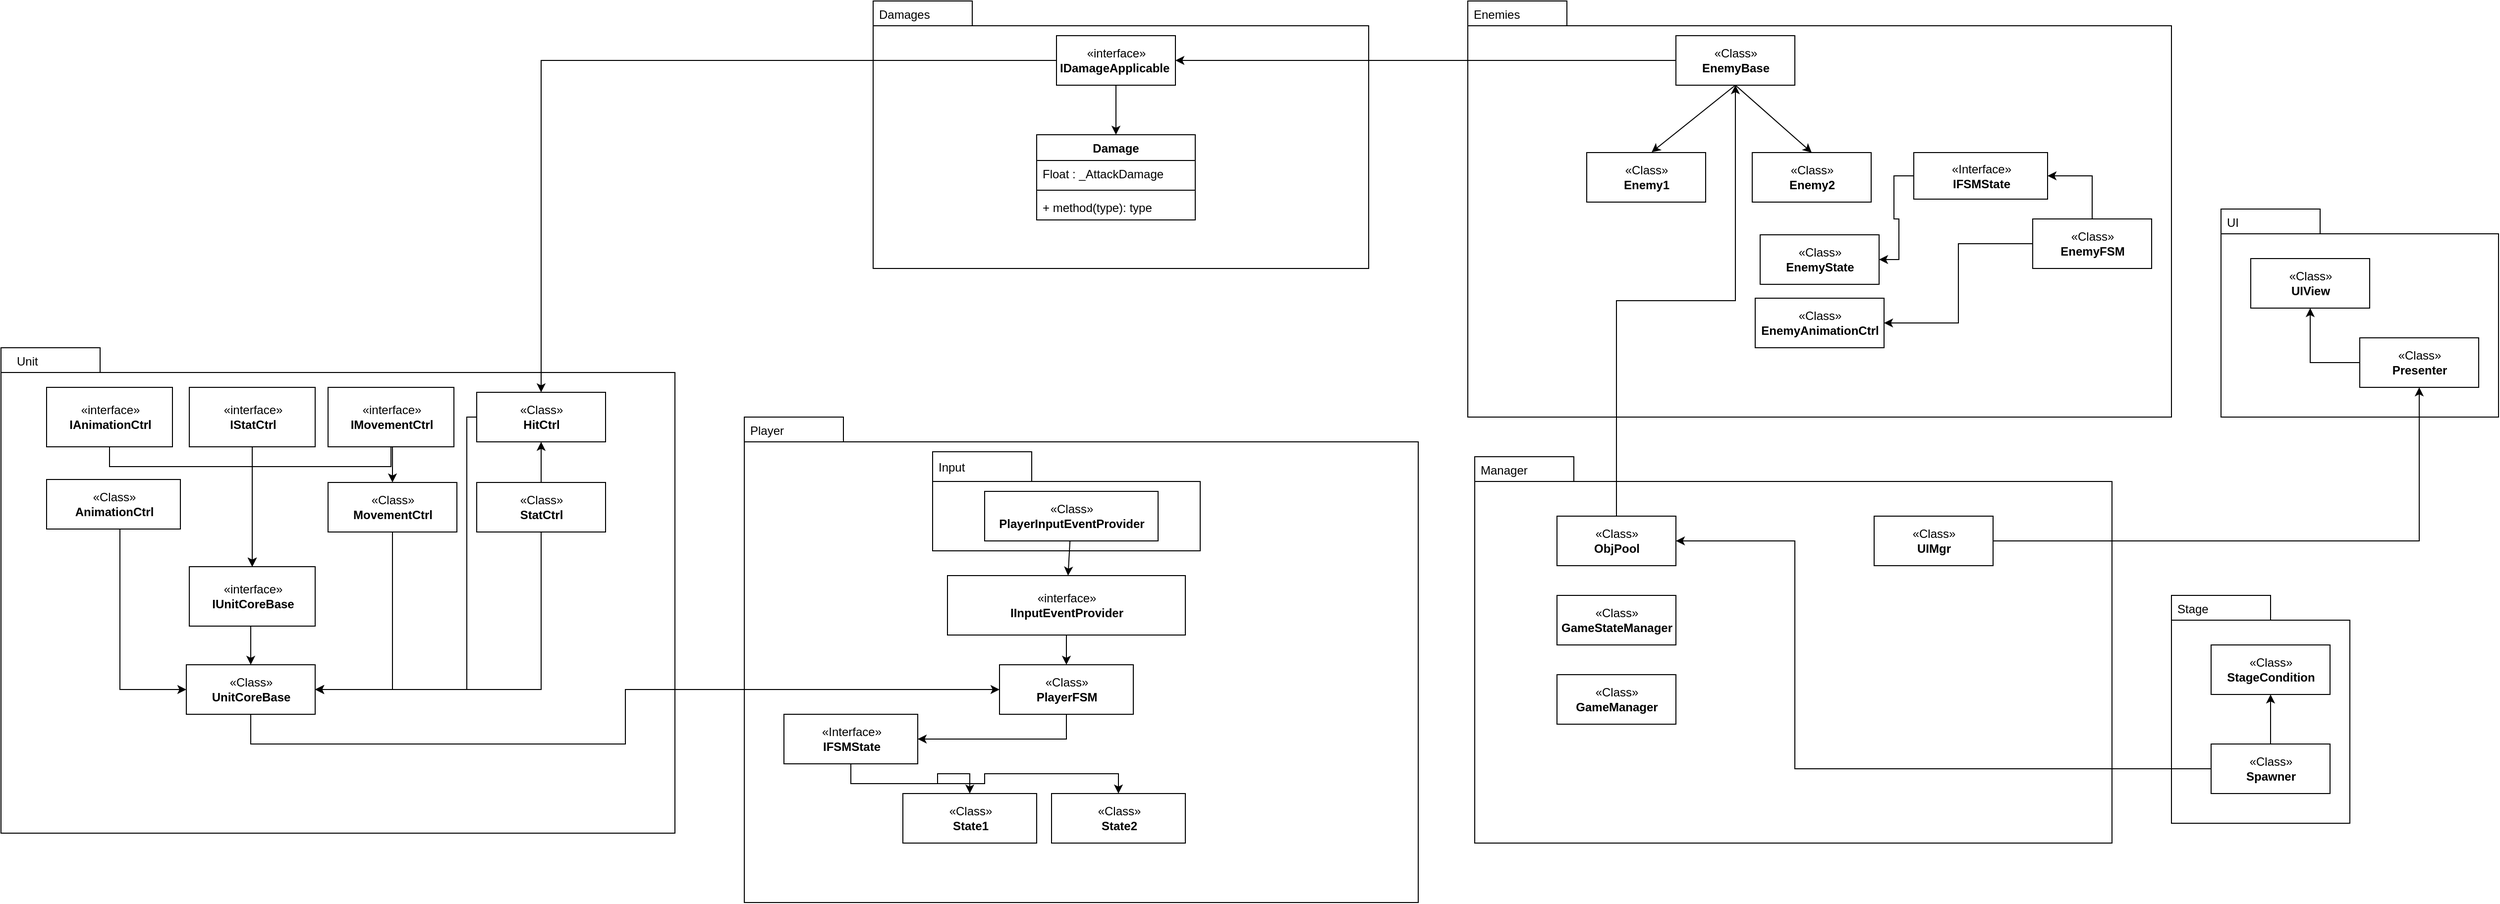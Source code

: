 <mxfile version="16.6.2" type="device"><diagram id="PzKPRC-BQqoGgbQxQPfw" name="Page-1"><mxGraphModel dx="3227" dy="1104" grid="1" gridSize="10" guides="1" tooltips="1" connect="1" arrows="1" fold="1" page="1" pageScale="1" pageWidth="827" pageHeight="1169" math="0" shadow="0"><root><mxCell id="0"/><mxCell id="1" parent="0"/><mxCell id="7SU8y9F3-EAF2IA4VJa1-6" value="" style="shape=folder;fontStyle=1;spacingTop=10;tabWidth=100;tabHeight=25;tabPosition=left;html=1;" parent="1" vertex="1"><mxGeometry x="-1360" y="110" width="500" height="270" as="geometry"/></mxCell><mxCell id="7SU8y9F3-EAF2IA4VJa1-4" value="«interface»&lt;br&gt;&lt;b&gt;IDamageApplicable&amp;nbsp;&lt;/b&gt;" style="html=1;" parent="1" vertex="1"><mxGeometry x="-1175" y="145" width="120" height="50" as="geometry"/></mxCell><mxCell id="7SU8y9F3-EAF2IA4VJa1-7" value="Damages" style="text;strokeColor=none;fillColor=none;align=left;verticalAlign=top;spacingLeft=4;spacingRight=4;overflow=hidden;rotatable=0;points=[[0,0.5],[1,0.5]];portConstraint=eastwest;" parent="1" vertex="1"><mxGeometry x="-1360" y="110" width="100" height="26" as="geometry"/></mxCell><mxCell id="7SU8y9F3-EAF2IA4VJa1-8" value="Damage" style="swimlane;fontStyle=1;align=center;verticalAlign=top;childLayout=stackLayout;horizontal=1;startSize=26;horizontalStack=0;resizeParent=1;resizeParentMax=0;resizeLast=0;collapsible=1;marginBottom=0;" parent="1" vertex="1"><mxGeometry x="-1195" y="245" width="160" height="86" as="geometry"/></mxCell><mxCell id="7SU8y9F3-EAF2IA4VJa1-9" value="Float : _AttackDamage" style="text;strokeColor=none;fillColor=none;align=left;verticalAlign=top;spacingLeft=4;spacingRight=4;overflow=hidden;rotatable=0;points=[[0,0.5],[1,0.5]];portConstraint=eastwest;" parent="7SU8y9F3-EAF2IA4VJa1-8" vertex="1"><mxGeometry y="26" width="160" height="26" as="geometry"/></mxCell><mxCell id="7SU8y9F3-EAF2IA4VJa1-10" value="" style="line;strokeWidth=1;fillColor=none;align=left;verticalAlign=middle;spacingTop=-1;spacingLeft=3;spacingRight=3;rotatable=0;labelPosition=right;points=[];portConstraint=eastwest;" parent="7SU8y9F3-EAF2IA4VJa1-8" vertex="1"><mxGeometry y="52" width="160" height="8" as="geometry"/></mxCell><mxCell id="7SU8y9F3-EAF2IA4VJa1-11" value="+ method(type): type" style="text;strokeColor=none;fillColor=none;align=left;verticalAlign=top;spacingLeft=4;spacingRight=4;overflow=hidden;rotatable=0;points=[[0,0.5],[1,0.5]];portConstraint=eastwest;" parent="7SU8y9F3-EAF2IA4VJa1-8" vertex="1"><mxGeometry y="60" width="160" height="26" as="geometry"/></mxCell><mxCell id="7SU8y9F3-EAF2IA4VJa1-12" value="" style="shape=folder;fontStyle=1;spacingTop=10;tabWidth=100;tabHeight=25;tabPosition=left;html=1;" parent="1" vertex="1"><mxGeometry x="-760" y="110" width="710" height="420" as="geometry"/></mxCell><mxCell id="7SU8y9F3-EAF2IA4VJa1-13" value="Enemies" style="text;strokeColor=none;fillColor=none;align=left;verticalAlign=top;spacingLeft=4;spacingRight=4;overflow=hidden;rotatable=0;points=[[0,0.5],[1,0.5]];portConstraint=eastwest;" parent="1" vertex="1"><mxGeometry x="-760" y="110" width="100" height="26" as="geometry"/></mxCell><mxCell id="7SU8y9F3-EAF2IA4VJa1-18" value="«Class»&lt;br&gt;&lt;b&gt;EnemyBase&lt;/b&gt;" style="html=1;" parent="1" vertex="1"><mxGeometry x="-550" y="145" width="120" height="50" as="geometry"/></mxCell><mxCell id="7SU8y9F3-EAF2IA4VJa1-19" value="«Class»&lt;br&gt;&lt;b&gt;Enemy1&lt;/b&gt;" style="html=1;" parent="1" vertex="1"><mxGeometry x="-640" y="263" width="120" height="50" as="geometry"/></mxCell><mxCell id="7SU8y9F3-EAF2IA4VJa1-20" value="«Class»&lt;br&gt;&lt;b&gt;Enemy2&lt;/b&gt;" style="html=1;" parent="1" vertex="1"><mxGeometry x="-473" y="263" width="120" height="50" as="geometry"/></mxCell><mxCell id="7SU8y9F3-EAF2IA4VJa1-21" value="" style="endArrow=classic;html=1;rounded=0;exitX=0.5;exitY=1;exitDx=0;exitDy=0;entryX=0.546;entryY=-0.007;entryDx=0;entryDy=0;entryPerimeter=0;" parent="1" source="7SU8y9F3-EAF2IA4VJa1-18" target="7SU8y9F3-EAF2IA4VJa1-19" edge="1"><mxGeometry width="50" height="50" relative="1" as="geometry"><mxPoint x="-660" y="440" as="sourcePoint"/><mxPoint x="-610" y="390" as="targetPoint"/></mxGeometry></mxCell><mxCell id="7SU8y9F3-EAF2IA4VJa1-22" value="" style="endArrow=classic;html=1;rounded=0;exitX=0.5;exitY=1;exitDx=0;exitDy=0;entryX=0.5;entryY=0;entryDx=0;entryDy=0;" parent="1" source="7SU8y9F3-EAF2IA4VJa1-18" target="7SU8y9F3-EAF2IA4VJa1-20" edge="1"><mxGeometry width="50" height="50" relative="1" as="geometry"><mxPoint x="-660" y="440" as="sourcePoint"/><mxPoint x="-610" y="390" as="targetPoint"/></mxGeometry></mxCell><mxCell id="7SU8y9F3-EAF2IA4VJa1-23" value="" style="endArrow=classic;html=1;rounded=0;exitX=0;exitY=0.5;exitDx=0;exitDy=0;entryX=1;entryY=0.5;entryDx=0;entryDy=0;" parent="1" source="7SU8y9F3-EAF2IA4VJa1-18" target="7SU8y9F3-EAF2IA4VJa1-4" edge="1"><mxGeometry width="50" height="50" relative="1" as="geometry"><mxPoint x="-660" y="440" as="sourcePoint"/><mxPoint x="-610" y="390" as="targetPoint"/></mxGeometry></mxCell><mxCell id="7SU8y9F3-EAF2IA4VJa1-24" value="" style="endArrow=classic;html=1;rounded=0;exitX=0.5;exitY=1;exitDx=0;exitDy=0;entryX=0.5;entryY=0;entryDx=0;entryDy=0;" parent="1" source="7SU8y9F3-EAF2IA4VJa1-4" target="7SU8y9F3-EAF2IA4VJa1-8" edge="1"><mxGeometry width="50" height="50" relative="1" as="geometry"><mxPoint x="-660" y="440" as="sourcePoint"/><mxPoint x="-610" y="390" as="targetPoint"/></mxGeometry></mxCell><mxCell id="7SU8y9F3-EAF2IA4VJa1-26" value="" style="shape=folder;fontStyle=1;spacingTop=10;tabWidth=100;tabHeight=25;tabPosition=left;html=1;" parent="1" vertex="1"><mxGeometry x="-1490" y="530" width="680" height="490" as="geometry"/></mxCell><mxCell id="7SU8y9F3-EAF2IA4VJa1-27" value="Player" style="text;strokeColor=none;fillColor=none;align=left;verticalAlign=top;spacingLeft=4;spacingRight=4;overflow=hidden;rotatable=0;points=[[0,0.5],[1,0.5]];portConstraint=eastwest;" parent="1" vertex="1"><mxGeometry x="-1490" y="530" width="100" height="26" as="geometry"/></mxCell><mxCell id="7SU8y9F3-EAF2IA4VJa1-28" value="" style="shape=folder;fontStyle=1;spacingTop=10;tabWidth=100;tabHeight=30;tabPosition=left;html=1;" parent="1" vertex="1"><mxGeometry x="-1300" y="565" width="270" height="100" as="geometry"/></mxCell><mxCell id="7SU8y9F3-EAF2IA4VJa1-30" value="Input" style="text;strokeColor=none;fillColor=none;align=left;verticalAlign=top;spacingLeft=4;spacingRight=4;overflow=hidden;rotatable=0;points=[[0,0.5],[1,0.5]];portConstraint=eastwest;" parent="1" vertex="1"><mxGeometry x="-1300" y="567" width="100" height="26" as="geometry"/></mxCell><mxCell id="7SU8y9F3-EAF2IA4VJa1-31" value="«Class»&lt;br&gt;&lt;b&gt;PlayerInputEventProvider&lt;/b&gt;" style="html=1;" parent="1" vertex="1"><mxGeometry x="-1247.5" y="605" width="175" height="50" as="geometry"/></mxCell><mxCell id="7SU8y9F3-EAF2IA4VJa1-33" value="«interface»&lt;br&gt;&lt;b&gt;IInputEventProvider&lt;/b&gt;" style="html=1;" parent="1" vertex="1"><mxGeometry x="-1285" y="690" width="240" height="60" as="geometry"/></mxCell><mxCell id="7SU8y9F3-EAF2IA4VJa1-36" value="" style="endArrow=classic;html=1;rounded=0;" parent="1" source="7SU8y9F3-EAF2IA4VJa1-31" target="7SU8y9F3-EAF2IA4VJa1-33" edge="1"><mxGeometry width="50" height="50" relative="1" as="geometry"><mxPoint x="-1050" y="235" as="sourcePoint"/><mxPoint x="-1144.48" y="302.65" as="targetPoint"/></mxGeometry></mxCell><mxCell id="7SU8y9F3-EAF2IA4VJa1-82" style="edgeStyle=orthogonalEdgeStyle;rounded=0;orthogonalLoop=1;jettySize=auto;html=1;exitX=0.5;exitY=1;exitDx=0;exitDy=0;entryX=1;entryY=0.5;entryDx=0;entryDy=0;" parent="1" source="7SU8y9F3-EAF2IA4VJa1-38" target="7SU8y9F3-EAF2IA4VJa1-79" edge="1"><mxGeometry relative="1" as="geometry"/></mxCell><mxCell id="7SU8y9F3-EAF2IA4VJa1-38" value="«Class»&lt;br&gt;&lt;b&gt;PlayerFSM&lt;/b&gt;" style="html=1;" parent="1" vertex="1"><mxGeometry x="-1232.5" y="780" width="135" height="50" as="geometry"/></mxCell><mxCell id="7SU8y9F3-EAF2IA4VJa1-39" value="" style="endArrow=classic;html=1;rounded=0;exitX=0.5;exitY=1;exitDx=0;exitDy=0;entryX=0.5;entryY=0;entryDx=0;entryDy=0;" parent="1" source="7SU8y9F3-EAF2IA4VJa1-33" target="7SU8y9F3-EAF2IA4VJa1-38" edge="1"><mxGeometry width="50" height="50" relative="1" as="geometry"><mxPoint x="-1151.389" y="665" as="sourcePoint"/><mxPoint x="-1153.333" y="700" as="targetPoint"/></mxGeometry></mxCell><mxCell id="7SU8y9F3-EAF2IA4VJa1-40" value="«Class»&lt;br&gt;&lt;b&gt;State1&lt;/b&gt;" style="html=1;" parent="1" vertex="1"><mxGeometry x="-1330" y="910" width="135" height="50" as="geometry"/></mxCell><mxCell id="7SU8y9F3-EAF2IA4VJa1-41" value="«Class»&lt;br&gt;&lt;b&gt;State2&lt;/b&gt;" style="html=1;" parent="1" vertex="1"><mxGeometry x="-1180" y="910" width="135" height="50" as="geometry"/></mxCell><mxCell id="7SU8y9F3-EAF2IA4VJa1-54" style="edgeStyle=orthogonalEdgeStyle;rounded=0;orthogonalLoop=1;jettySize=auto;html=1;exitX=0;exitY=0.5;exitDx=0;exitDy=0;entryX=1;entryY=0.5;entryDx=0;entryDy=0;" parent="1" source="7SU8y9F3-EAF2IA4VJa1-46" target="7SU8y9F3-EAF2IA4VJa1-51" edge="1"><mxGeometry relative="1" as="geometry"/></mxCell><mxCell id="7SU8y9F3-EAF2IA4VJa1-90" style="edgeStyle=orthogonalEdgeStyle;rounded=0;orthogonalLoop=1;jettySize=auto;html=1;exitX=0.5;exitY=0;exitDx=0;exitDy=0;entryX=1;entryY=0.5;entryDx=0;entryDy=0;" parent="1" source="7SU8y9F3-EAF2IA4VJa1-46" target="7SU8y9F3-EAF2IA4VJa1-88" edge="1"><mxGeometry relative="1" as="geometry"/></mxCell><mxCell id="7SU8y9F3-EAF2IA4VJa1-46" value="«Class»&lt;br&gt;&lt;b&gt;EnemyFSM&lt;/b&gt;" style="html=1;" parent="1" vertex="1"><mxGeometry x="-190" y="330" width="120" height="50" as="geometry"/></mxCell><mxCell id="7SU8y9F3-EAF2IA4VJa1-51" value="«Class»&lt;br&gt;&lt;b&gt;EnemyAnimationCtrl&lt;/b&gt;" style="html=1;" parent="1" vertex="1"><mxGeometry x="-470" y="410" width="130" height="50" as="geometry"/></mxCell><mxCell id="7SU8y9F3-EAF2IA4VJa1-55" value="" style="shape=folder;fontStyle=1;spacingTop=10;tabWidth=100;tabHeight=25;tabPosition=left;html=1;" parent="1" vertex="1"><mxGeometry x="-753" y="570" width="643" height="390" as="geometry"/></mxCell><mxCell id="7SU8y9F3-EAF2IA4VJa1-56" value="Manager" style="text;strokeColor=none;fillColor=none;align=left;verticalAlign=top;spacingLeft=4;spacingRight=4;overflow=hidden;rotatable=0;points=[[0,0.5],[1,0.5]];portConstraint=eastwest;" parent="1" vertex="1"><mxGeometry x="-753" y="570" width="100" height="26" as="geometry"/></mxCell><mxCell id="7SU8y9F3-EAF2IA4VJa1-57" value="" style="shape=folder;fontStyle=1;spacingTop=10;tabWidth=100;tabHeight=25;tabPosition=left;html=1;" parent="1" vertex="1"><mxGeometry x="-50" y="710" width="180" height="230" as="geometry"/></mxCell><mxCell id="7SU8y9F3-EAF2IA4VJa1-58" value="Stage" style="text;strokeColor=none;fillColor=none;align=left;verticalAlign=top;spacingLeft=4;spacingRight=4;overflow=hidden;rotatable=0;points=[[0,0.5],[1,0.5]];portConstraint=eastwest;" parent="1" vertex="1"><mxGeometry x="-50" y="710" width="100" height="26" as="geometry"/></mxCell><mxCell id="7SU8y9F3-EAF2IA4VJa1-60" style="edgeStyle=orthogonalEdgeStyle;rounded=0;orthogonalLoop=1;jettySize=auto;html=1;exitX=0.5;exitY=0;exitDx=0;exitDy=0;entryX=0.5;entryY=1;entryDx=0;entryDy=0;" parent="1" source="7SU8y9F3-EAF2IA4VJa1-59" target="7SU8y9F3-EAF2IA4VJa1-18" edge="1"><mxGeometry relative="1" as="geometry"/></mxCell><mxCell id="7SU8y9F3-EAF2IA4VJa1-59" value="«Class»&lt;br&gt;&lt;b&gt;ObjPool&lt;/b&gt;" style="html=1;" parent="1" vertex="1"><mxGeometry x="-670" y="630" width="120" height="50" as="geometry"/></mxCell><mxCell id="7SU8y9F3-EAF2IA4VJa1-63" style="edgeStyle=orthogonalEdgeStyle;rounded=0;orthogonalLoop=1;jettySize=auto;html=1;exitX=0;exitY=0.5;exitDx=0;exitDy=0;entryX=1;entryY=0.5;entryDx=0;entryDy=0;" parent="1" source="7SU8y9F3-EAF2IA4VJa1-61" target="7SU8y9F3-EAF2IA4VJa1-59" edge="1"><mxGeometry relative="1" as="geometry"><Array as="points"><mxPoint x="-430" y="885"/><mxPoint x="-430" y="655"/></Array></mxGeometry></mxCell><mxCell id="7SU8y9F3-EAF2IA4VJa1-85" style="edgeStyle=orthogonalEdgeStyle;rounded=0;orthogonalLoop=1;jettySize=auto;html=1;exitX=0.5;exitY=0;exitDx=0;exitDy=0;entryX=0.5;entryY=1;entryDx=0;entryDy=0;" parent="1" source="7SU8y9F3-EAF2IA4VJa1-61" target="7SU8y9F3-EAF2IA4VJa1-62" edge="1"><mxGeometry relative="1" as="geometry"/></mxCell><mxCell id="7SU8y9F3-EAF2IA4VJa1-61" value="«Class»&lt;br&gt;&lt;b&gt;Spawner&lt;/b&gt;" style="html=1;" parent="1" vertex="1"><mxGeometry x="-10" y="860" width="120" height="50" as="geometry"/></mxCell><mxCell id="7SU8y9F3-EAF2IA4VJa1-62" value="«Class»&lt;br&gt;&lt;b&gt;StageCondition&lt;/b&gt;" style="html=1;" parent="1" vertex="1"><mxGeometry x="-10" y="760" width="120" height="50" as="geometry"/></mxCell><mxCell id="7SU8y9F3-EAF2IA4VJa1-65" value="«Class»&lt;br&gt;&lt;b&gt;UIMgr&lt;br&gt;&lt;/b&gt;" style="html=1;" parent="1" vertex="1"><mxGeometry x="-350" y="630" width="120" height="50" as="geometry"/></mxCell><mxCell id="7SU8y9F3-EAF2IA4VJa1-78" style="edgeStyle=orthogonalEdgeStyle;rounded=0;orthogonalLoop=1;jettySize=auto;html=1;exitX=0.75;exitY=1;exitDx=0;exitDy=0;exitPerimeter=0;entryX=0.575;entryY=1;entryDx=0;entryDy=0;entryPerimeter=0;" parent="1" source="7SU8y9F3-EAF2IA4VJa1-68" target="7SU8y9F3-EAF2IA4VJa1-71" edge="1"><mxGeometry relative="1" as="geometry"/></mxCell><mxCell id="7SU8y9F3-EAF2IA4VJa1-68" value="" style="shape=folder;fontStyle=1;spacingTop=10;tabWidth=100;tabHeight=25;tabPosition=left;html=1;" parent="1" vertex="1"><mxGeometry y="320" width="280" height="210" as="geometry"/></mxCell><mxCell id="7SU8y9F3-EAF2IA4VJa1-69" value="UI" style="text;strokeColor=none;fillColor=none;align=left;verticalAlign=top;spacingLeft=4;spacingRight=4;overflow=hidden;rotatable=0;points=[[0,0.5],[1,0.5]];portConstraint=eastwest;" parent="1" vertex="1"><mxGeometry y="320" width="100" height="26" as="geometry"/></mxCell><mxCell id="7SU8y9F3-EAF2IA4VJa1-70" value="«Class»&lt;br&gt;&lt;b&gt;UIView&lt;/b&gt;" style="html=1;" parent="1" vertex="1"><mxGeometry x="30" y="370" width="120" height="50" as="geometry"/></mxCell><mxCell id="7SU8y9F3-EAF2IA4VJa1-72" style="edgeStyle=orthogonalEdgeStyle;rounded=0;orthogonalLoop=1;jettySize=auto;html=1;exitX=0;exitY=0.5;exitDx=0;exitDy=0;entryX=0.5;entryY=1;entryDx=0;entryDy=0;" parent="1" source="7SU8y9F3-EAF2IA4VJa1-71" target="7SU8y9F3-EAF2IA4VJa1-70" edge="1"><mxGeometry relative="1" as="geometry"/></mxCell><mxCell id="7SU8y9F3-EAF2IA4VJa1-71" value="«Class»&lt;br&gt;&lt;b&gt;Presenter&lt;/b&gt;" style="html=1;" parent="1" vertex="1"><mxGeometry x="140" y="450" width="120" height="50" as="geometry"/></mxCell><mxCell id="7SU8y9F3-EAF2IA4VJa1-77" style="edgeStyle=orthogonalEdgeStyle;rounded=0;orthogonalLoop=1;jettySize=auto;html=1;exitX=1;exitY=0.5;exitDx=0;exitDy=0;" parent="1" source="7SU8y9F3-EAF2IA4VJa1-65" target="7SU8y9F3-EAF2IA4VJa1-71" edge="1"><mxGeometry relative="1" as="geometry"><mxPoint x="200" y="570" as="targetPoint"/></mxGeometry></mxCell><mxCell id="7SU8y9F3-EAF2IA4VJa1-80" style="edgeStyle=orthogonalEdgeStyle;rounded=0;orthogonalLoop=1;jettySize=auto;html=1;exitX=0.5;exitY=1;exitDx=0;exitDy=0;" parent="1" source="7SU8y9F3-EAF2IA4VJa1-79" target="7SU8y9F3-EAF2IA4VJa1-40" edge="1"><mxGeometry relative="1" as="geometry"/></mxCell><mxCell id="7SU8y9F3-EAF2IA4VJa1-81" style="edgeStyle=orthogonalEdgeStyle;rounded=0;orthogonalLoop=1;jettySize=auto;html=1;exitX=0.5;exitY=1;exitDx=0;exitDy=0;" parent="1" source="7SU8y9F3-EAF2IA4VJa1-79" target="7SU8y9F3-EAF2IA4VJa1-41" edge="1"><mxGeometry relative="1" as="geometry"/></mxCell><mxCell id="7SU8y9F3-EAF2IA4VJa1-79" value="«Interface»&lt;br&gt;&lt;b&gt;IFSMState&lt;/b&gt;" style="html=1;" parent="1" vertex="1"><mxGeometry x="-1450" y="830" width="135" height="50" as="geometry"/></mxCell><mxCell id="7SU8y9F3-EAF2IA4VJa1-86" value="«Class»&lt;br&gt;&lt;b&gt;GameStateManager&lt;/b&gt;" style="html=1;" parent="1" vertex="1"><mxGeometry x="-670" y="710" width="120" height="50" as="geometry"/></mxCell><mxCell id="7SU8y9F3-EAF2IA4VJa1-87" value="«Class»&lt;br&gt;&lt;b&gt;GameManager&lt;/b&gt;" style="html=1;" parent="1" vertex="1"><mxGeometry x="-670" y="790" width="120" height="50" as="geometry"/></mxCell><mxCell id="7SU8y9F3-EAF2IA4VJa1-96" style="edgeStyle=orthogonalEdgeStyle;rounded=0;orthogonalLoop=1;jettySize=auto;html=1;exitX=0;exitY=0.5;exitDx=0;exitDy=0;entryX=1;entryY=0.5;entryDx=0;entryDy=0;" parent="1" source="7SU8y9F3-EAF2IA4VJa1-88" target="7SU8y9F3-EAF2IA4VJa1-91" edge="1"><mxGeometry relative="1" as="geometry"/></mxCell><mxCell id="7SU8y9F3-EAF2IA4VJa1-88" value="«Interface»&lt;br&gt;&lt;b&gt;IFSMState&lt;/b&gt;" style="html=1;" parent="1" vertex="1"><mxGeometry x="-310" y="263" width="135" height="47" as="geometry"/></mxCell><mxCell id="7SU8y9F3-EAF2IA4VJa1-91" value="«Class»&lt;br&gt;&lt;b&gt;EnemyState&lt;/b&gt;" style="html=1;" parent="1" vertex="1"><mxGeometry x="-465" y="346" width="120" height="50" as="geometry"/></mxCell><mxCell id="YjYos5KSb5Ywy4olT29w-1" value="" style="shape=folder;fontStyle=1;spacingTop=10;tabWidth=100;tabHeight=25;tabPosition=left;html=1;" vertex="1" parent="1"><mxGeometry x="-2240" y="460" width="680" height="490" as="geometry"/></mxCell><mxCell id="YjYos5KSb5Ywy4olT29w-2" value="Unit" style="text;strokeColor=none;fillColor=none;align=left;verticalAlign=top;spacingLeft=4;spacingRight=4;overflow=hidden;rotatable=0;points=[[0,0.5],[1,0.5]];portConstraint=eastwest;" vertex="1" parent="1"><mxGeometry x="-2230" y="460" width="100" height="26" as="geometry"/></mxCell><mxCell id="YjYos5KSb5Ywy4olT29w-12" style="edgeStyle=orthogonalEdgeStyle;rounded=0;orthogonalLoop=1;jettySize=auto;html=1;entryX=0.5;entryY=0;entryDx=0;entryDy=0;" edge="1" parent="1" source="YjYos5KSb5Ywy4olT29w-3" target="YjYos5KSb5Ywy4olT29w-10"><mxGeometry relative="1" as="geometry"><Array as="points"><mxPoint x="-2130" y="580"/><mxPoint x="-1986" y="580"/></Array></mxGeometry></mxCell><mxCell id="YjYos5KSb5Ywy4olT29w-3" value="«interface»&lt;br&gt;&lt;b&gt;IAnimationCtrl&lt;br&gt;&lt;/b&gt;" style="html=1;" vertex="1" parent="1"><mxGeometry x="-2194" y="500" width="127" height="60" as="geometry"/></mxCell><mxCell id="YjYos5KSb5Ywy4olT29w-13" style="edgeStyle=orthogonalEdgeStyle;rounded=0;orthogonalLoop=1;jettySize=auto;html=1;entryX=0.5;entryY=0;entryDx=0;entryDy=0;" edge="1" parent="1" source="YjYos5KSb5Ywy4olT29w-4" target="YjYos5KSb5Ywy4olT29w-10"><mxGeometry relative="1" as="geometry"/></mxCell><mxCell id="YjYos5KSb5Ywy4olT29w-4" value="«interface»&lt;br&gt;&lt;b&gt;IStatCtrl&lt;br&gt;&lt;/b&gt;" style="html=1;" vertex="1" parent="1"><mxGeometry x="-2050" y="500" width="127" height="60" as="geometry"/></mxCell><mxCell id="YjYos5KSb5Ywy4olT29w-14" style="edgeStyle=orthogonalEdgeStyle;rounded=0;orthogonalLoop=1;jettySize=auto;html=1;entryX=0.5;entryY=0;entryDx=0;entryDy=0;" edge="1" parent="1" source="YjYos5KSb5Ywy4olT29w-5" target="YjYos5KSb5Ywy4olT29w-10"><mxGeometry relative="1" as="geometry"><Array as="points"><mxPoint x="-1846" y="580"/><mxPoint x="-1986" y="580"/></Array></mxGeometry></mxCell><mxCell id="YjYos5KSb5Ywy4olT29w-16" style="edgeStyle=orthogonalEdgeStyle;rounded=0;orthogonalLoop=1;jettySize=auto;html=1;exitX=0.5;exitY=1;exitDx=0;exitDy=0;entryX=0.5;entryY=0;entryDx=0;entryDy=0;" edge="1" parent="1" source="YjYos5KSb5Ywy4olT29w-5" target="YjYos5KSb5Ywy4olT29w-9"><mxGeometry relative="1" as="geometry"/></mxCell><mxCell id="YjYos5KSb5Ywy4olT29w-5" value="«interface»&lt;br&gt;&lt;b&gt;IMovementCtrl&lt;br&gt;&lt;/b&gt;" style="html=1;" vertex="1" parent="1"><mxGeometry x="-1910" y="500" width="127" height="60" as="geometry"/></mxCell><mxCell id="YjYos5KSb5Ywy4olT29w-19" style="edgeStyle=orthogonalEdgeStyle;rounded=0;orthogonalLoop=1;jettySize=auto;html=1;entryX=0;entryY=0.5;entryDx=0;entryDy=0;" edge="1" parent="1" source="YjYos5KSb5Ywy4olT29w-7" target="YjYos5KSb5Ywy4olT29w-11"><mxGeometry relative="1" as="geometry"><Array as="points"><mxPoint x="-2120" y="805"/></Array></mxGeometry></mxCell><mxCell id="YjYos5KSb5Ywy4olT29w-7" value="«Class»&lt;br&gt;&lt;b&gt;AnimationCtrl&lt;/b&gt;" style="html=1;" vertex="1" parent="1"><mxGeometry x="-2194" y="593" width="135" height="50" as="geometry"/></mxCell><mxCell id="YjYos5KSb5Ywy4olT29w-20" style="edgeStyle=orthogonalEdgeStyle;rounded=0;orthogonalLoop=1;jettySize=auto;html=1;entryX=1;entryY=0.5;entryDx=0;entryDy=0;" edge="1" parent="1" source="YjYos5KSb5Ywy4olT29w-8" target="YjYos5KSb5Ywy4olT29w-11"><mxGeometry relative="1" as="geometry"><Array as="points"><mxPoint x="-1695" y="805"/></Array></mxGeometry></mxCell><mxCell id="YjYos5KSb5Ywy4olT29w-26" value="" style="edgeStyle=orthogonalEdgeStyle;rounded=0;orthogonalLoop=1;jettySize=auto;html=1;" edge="1" parent="1" source="YjYos5KSb5Ywy4olT29w-8" target="YjYos5KSb5Ywy4olT29w-23"><mxGeometry relative="1" as="geometry"/></mxCell><mxCell id="YjYos5KSb5Ywy4olT29w-8" value="«Class»&lt;br&gt;&lt;b&gt;StatCtrl&lt;/b&gt;" style="html=1;" vertex="1" parent="1"><mxGeometry x="-1760" y="596" width="130" height="50" as="geometry"/></mxCell><mxCell id="YjYos5KSb5Ywy4olT29w-18" style="edgeStyle=orthogonalEdgeStyle;rounded=0;orthogonalLoop=1;jettySize=auto;html=1;exitX=0.5;exitY=1;exitDx=0;exitDy=0;entryX=1;entryY=0.5;entryDx=0;entryDy=0;" edge="1" parent="1" source="YjYos5KSb5Ywy4olT29w-9" target="YjYos5KSb5Ywy4olT29w-11"><mxGeometry relative="1" as="geometry"/></mxCell><mxCell id="YjYos5KSb5Ywy4olT29w-9" value="«Class»&lt;br&gt;&lt;b&gt;MovementCtrl&lt;/b&gt;" style="html=1;" vertex="1" parent="1"><mxGeometry x="-1910" y="596" width="130" height="50" as="geometry"/></mxCell><mxCell id="YjYos5KSb5Ywy4olT29w-21" style="edgeStyle=orthogonalEdgeStyle;rounded=0;orthogonalLoop=1;jettySize=auto;html=1;exitX=0.5;exitY=1;exitDx=0;exitDy=0;entryX=0.5;entryY=0;entryDx=0;entryDy=0;" edge="1" parent="1" source="YjYos5KSb5Ywy4olT29w-10" target="YjYos5KSb5Ywy4olT29w-11"><mxGeometry relative="1" as="geometry"/></mxCell><mxCell id="YjYos5KSb5Ywy4olT29w-10" value="«interface»&lt;br&gt;&lt;b&gt;IUnitCoreBase&lt;br&gt;&lt;/b&gt;" style="html=1;" vertex="1" parent="1"><mxGeometry x="-2050" y="681" width="127" height="60" as="geometry"/></mxCell><mxCell id="YjYos5KSb5Ywy4olT29w-22" style="edgeStyle=orthogonalEdgeStyle;rounded=0;orthogonalLoop=1;jettySize=auto;html=1;entryX=0;entryY=0.5;entryDx=0;entryDy=0;" edge="1" parent="1" source="YjYos5KSb5Ywy4olT29w-11" target="7SU8y9F3-EAF2IA4VJa1-38"><mxGeometry relative="1" as="geometry"><Array as="points"><mxPoint x="-1988" y="860"/><mxPoint x="-1610" y="860"/><mxPoint x="-1610" y="805"/></Array></mxGeometry></mxCell><mxCell id="YjYos5KSb5Ywy4olT29w-11" value="«Class»&lt;br&gt;&lt;b&gt;UnitCoreBase&lt;/b&gt;" style="html=1;" vertex="1" parent="1"><mxGeometry x="-2053" y="780" width="130" height="50" as="geometry"/></mxCell><mxCell id="YjYos5KSb5Ywy4olT29w-25" style="edgeStyle=orthogonalEdgeStyle;rounded=0;orthogonalLoop=1;jettySize=auto;html=1;exitX=0;exitY=0.5;exitDx=0;exitDy=0;entryX=1;entryY=0.5;entryDx=0;entryDy=0;" edge="1" parent="1" source="YjYos5KSb5Ywy4olT29w-23" target="YjYos5KSb5Ywy4olT29w-11"><mxGeometry relative="1" as="geometry"><Array as="points"><mxPoint x="-1770" y="530"/><mxPoint x="-1770" y="805"/></Array></mxGeometry></mxCell><mxCell id="YjYos5KSb5Ywy4olT29w-23" value="«Class»&lt;br&gt;&lt;b&gt;HitCtrl&lt;/b&gt;" style="html=1;" vertex="1" parent="1"><mxGeometry x="-1760" y="505" width="130" height="50" as="geometry"/></mxCell><mxCell id="YjYos5KSb5Ywy4olT29w-24" style="edgeStyle=orthogonalEdgeStyle;rounded=0;orthogonalLoop=1;jettySize=auto;html=1;exitX=0;exitY=0.5;exitDx=0;exitDy=0;entryX=0.5;entryY=0;entryDx=0;entryDy=0;" edge="1" parent="1" source="7SU8y9F3-EAF2IA4VJa1-4" target="YjYos5KSb5Ywy4olT29w-23"><mxGeometry relative="1" as="geometry"/></mxCell></root></mxGraphModel></diagram></mxfile>